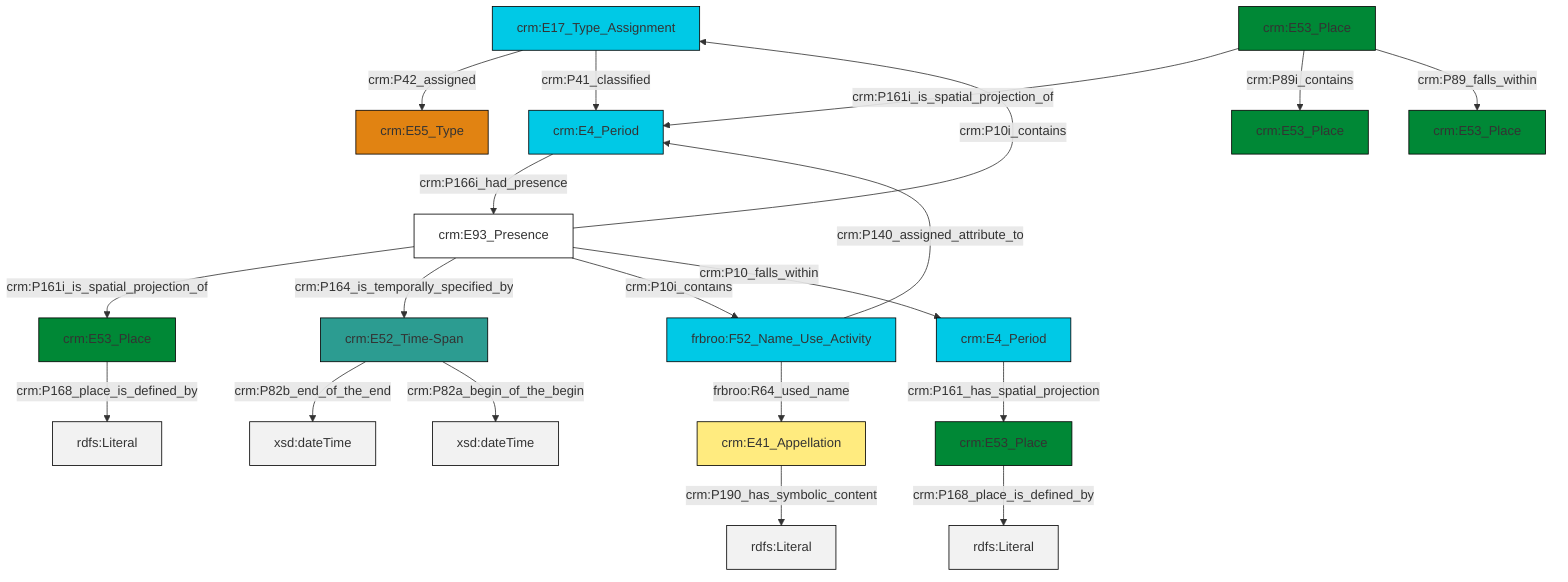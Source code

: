 graph TD
classDef Literal fill:#f2f2f2,stroke:#000000;
classDef CRM_Entity fill:#FFFFFF,stroke:#000000;
classDef Temporal_Entity fill:#00C9E6, stroke:#000000;
classDef Type fill:#E18312, stroke:#000000;
classDef Time-Span fill:#2C9C91, stroke:#000000;
classDef Appellation fill:#FFEB7F, stroke:#000000;
classDef Place fill:#008836, stroke:#000000;
classDef Persistent_Item fill:#B266B2, stroke:#000000;
classDef Conceptual_Object fill:#FFD700, stroke:#000000;
classDef Physical_Thing fill:#D2B48C, stroke:#000000;
classDef Actor fill:#f58aad, stroke:#000000;
classDef PC_Classes fill:#4ce600, stroke:#000000;
classDef Multi fill:#cccccc,stroke:#000000;

2["crm:E93_Presence"]:::CRM_Entity -->|crm:P161i_is_spatial_projection_of| 3["crm:E53_Place"]:::Place
4["crm:E52_Time-Span"]:::Time-Span -->|crm:P82b_end_of_the_end| 5[xsd:dateTime]:::Literal
2["crm:E93_Presence"]:::CRM_Entity -->|crm:P10i_contains| 0["crm:E17_Type_Assignment"]:::Temporal_Entity
4["crm:E52_Time-Span"]:::Time-Span -->|crm:P82a_begin_of_the_begin| 6[xsd:dateTime]:::Literal
0["crm:E17_Type_Assignment"]:::Temporal_Entity -->|crm:P42_assigned| 7["crm:E55_Type"]:::Type
8["crm:E4_Period"]:::Temporal_Entity -->|crm:P166i_had_presence| 2["crm:E93_Presence"]:::CRM_Entity
10["crm:E53_Place"]:::Place -->|crm:P168_place_is_defined_by| 11[rdfs:Literal]:::Literal
12["crm:E41_Appellation"]:::Appellation -->|crm:P190_has_symbolic_content| 13[rdfs:Literal]:::Literal
2["crm:E93_Presence"]:::CRM_Entity -->|crm:P164_is_temporally_specified_by| 4["crm:E52_Time-Span"]:::Time-Span
14["crm:E53_Place"]:::Place -->|crm:P161i_is_spatial_projection_of| 8["crm:E4_Period"]:::Temporal_Entity
3["crm:E53_Place"]:::Place -->|crm:P168_place_is_defined_by| 15[rdfs:Literal]:::Literal
2["crm:E93_Presence"]:::CRM_Entity -->|crm:P10i_contains| 20["frbroo:F52_Name_Use_Activity"]:::Temporal_Entity
20["frbroo:F52_Name_Use_Activity"]:::Temporal_Entity -->|frbroo:R64_used_name| 12["crm:E41_Appellation"]:::Appellation
0["crm:E17_Type_Assignment"]:::Temporal_Entity -->|crm:P41_classified| 8["crm:E4_Period"]:::Temporal_Entity
2["crm:E93_Presence"]:::CRM_Entity -->|crm:P10_falls_within| 22["crm:E4_Period"]:::Temporal_Entity
14["crm:E53_Place"]:::Place -->|crm:P89i_contains| 25["crm:E53_Place"]:::Place
14["crm:E53_Place"]:::Place -->|crm:P89_falls_within| 16["crm:E53_Place"]:::Place
22["crm:E4_Period"]:::Temporal_Entity -->|crm:P161_has_spatial_projection| 10["crm:E53_Place"]:::Place
20["frbroo:F52_Name_Use_Activity"]:::Temporal_Entity -->|crm:P140_assigned_attribute_to| 8["crm:E4_Period"]:::Temporal_Entity